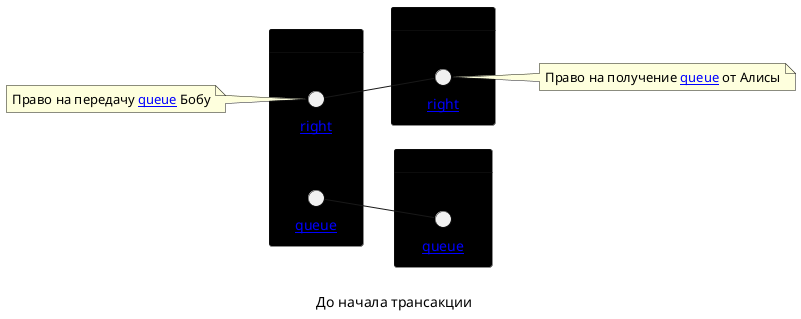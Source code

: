 @startuml
left to right direction

skinparam card {
    BorderThickness 0.5
    BackgroundColor 0
}

card Alice {
    circle "[[/work/transaction-types/queue-example/diagrams/right-send/{right} right]]" as right1 <<send>>
    circle "[[/work/transaction-types/queue-example/diagrams/queue-client/{queue} queue]]" as queue1 <<client>>
}

note as AliceNote
  Право на передачу [[/work/transaction-types/queue-example/diagrams/queue-client/{queue} queue]] Бобу
end note
AliceNote -- right1

card Bob {
    circle "[[/work/transaction-types/queue-example/diagrams/right-receive/{right} right]]" as right2 <<receive>>
}

note as BobNote
  Право на получение [[/work/transaction-types/queue-example/diagrams/queue-client/{queue} queue]] от Алисы
end note
'BobNote -u- right2
right2 -- BobNote

card Carol {
    circle "[[/work/transaction-types/queue-example/diagrams/queue-server/{queue} queue]]" as queue2 <<server>>
}

right1 -- right2
queue1 -- queue2

caption \nДо начала трансакции
@enduml
